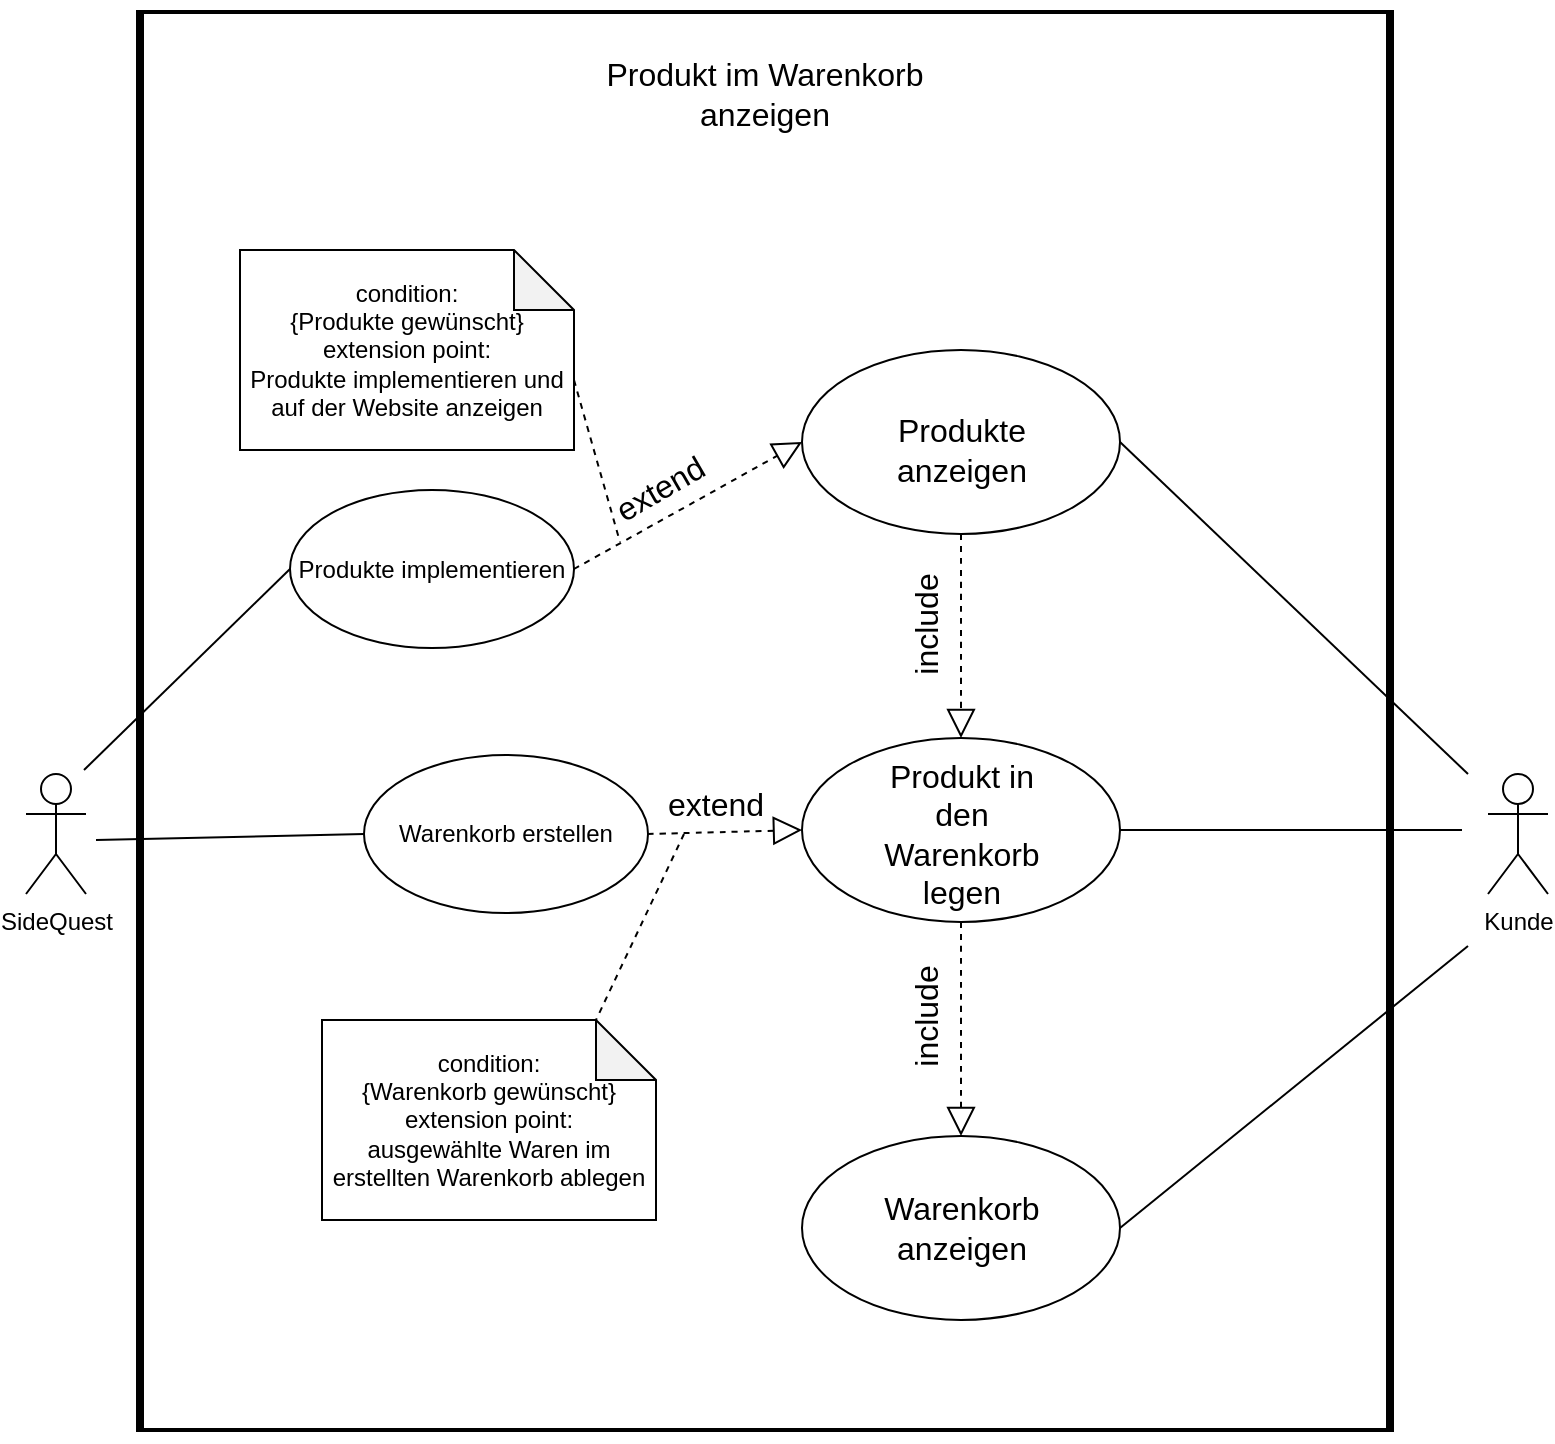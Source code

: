 <mxfile version="26.0.4">
  <diagram name="Seite-1" id="zuf_dPGModnFgWtieO7z">
    <mxGraphModel dx="1613" dy="786" grid="1" gridSize="10" guides="1" tooltips="1" connect="1" arrows="1" fold="1" page="1" pageScale="1" pageWidth="827" pageHeight="1169" math="0" shadow="0">
      <root>
        <mxCell id="0" />
        <mxCell id="1" parent="0" />
        <mxCell id="5_rf-vTCpsOYjvhEpoD2-1" value="Kunde" style="shape=umlActor;verticalLabelPosition=bottom;verticalAlign=top;html=1;" vertex="1" parent="1">
          <mxGeometry x="1131" y="656" width="30" height="60" as="geometry" />
        </mxCell>
        <mxCell id="5_rf-vTCpsOYjvhEpoD2-2" value="SideQuest&lt;div&gt;&lt;br&gt;&lt;/div&gt;" style="shape=umlActor;verticalLabelPosition=bottom;verticalAlign=top;html=1;" vertex="1" parent="1">
          <mxGeometry x="400" y="656" width="30" height="60" as="geometry" />
        </mxCell>
        <mxCell id="5_rf-vTCpsOYjvhEpoD2-3" value="Produkt im Warenkorb anzeigen" style="text;html=1;align=center;verticalAlign=middle;whiteSpace=wrap;rounded=0;fontSize=16;" vertex="1" parent="1">
          <mxGeometry x="670" y="301" width="199" height="30" as="geometry" />
        </mxCell>
        <mxCell id="5_rf-vTCpsOYjvhEpoD2-4" value="" style="ellipse;whiteSpace=wrap;html=1;" vertex="1" parent="1">
          <mxGeometry x="788" y="444" width="159" height="92" as="geometry" />
        </mxCell>
        <mxCell id="5_rf-vTCpsOYjvhEpoD2-5" value="Produkte anzeigen" style="text;html=1;align=center;verticalAlign=middle;whiteSpace=wrap;rounded=0;fontSize=16;" vertex="1" parent="1">
          <mxGeometry x="807.5" y="463" width="120" height="61" as="geometry" />
        </mxCell>
        <mxCell id="5_rf-vTCpsOYjvhEpoD2-6" value="" style="ellipse;whiteSpace=wrap;html=1;" vertex="1" parent="1">
          <mxGeometry x="788" y="638" width="159" height="92" as="geometry" />
        </mxCell>
        <mxCell id="5_rf-vTCpsOYjvhEpoD2-7" value="Produkt in den Warenkorb legen" style="text;html=1;align=center;verticalAlign=middle;whiteSpace=wrap;rounded=0;fontSize=16;" vertex="1" parent="1">
          <mxGeometry x="837.5" y="671" width="60" height="30" as="geometry" />
        </mxCell>
        <mxCell id="5_rf-vTCpsOYjvhEpoD2-8" value="" style="ellipse;whiteSpace=wrap;html=1;" vertex="1" parent="1">
          <mxGeometry x="788" y="837" width="159" height="92" as="geometry" />
        </mxCell>
        <mxCell id="5_rf-vTCpsOYjvhEpoD2-9" value="Warenkorb anzeigen" style="text;html=1;align=center;verticalAlign=middle;whiteSpace=wrap;rounded=0;fontSize=16;" vertex="1" parent="1">
          <mxGeometry x="837.5" y="868" width="60" height="30" as="geometry" />
        </mxCell>
        <mxCell id="5_rf-vTCpsOYjvhEpoD2-10" value="" style="endArrow=block;dashed=1;endFill=0;endSize=12;html=1;rounded=0;fontSize=12;curved=1;exitX=0.5;exitY=1;exitDx=0;exitDy=0;entryX=0.5;entryY=0;entryDx=0;entryDy=0;" edge="1" parent="1" source="5_rf-vTCpsOYjvhEpoD2-4" target="5_rf-vTCpsOYjvhEpoD2-6">
          <mxGeometry width="160" relative="1" as="geometry">
            <mxPoint x="942" y="755" as="sourcePoint" />
            <mxPoint x="942" y="872" as="targetPoint" />
          </mxGeometry>
        </mxCell>
        <mxCell id="5_rf-vTCpsOYjvhEpoD2-11" value="" style="endArrow=none;html=1;rounded=0;fontSize=12;startSize=8;endSize=8;curved=1;exitX=1;exitY=0.5;exitDx=0;exitDy=0;" edge="1" parent="1" source="5_rf-vTCpsOYjvhEpoD2-4">
          <mxGeometry width="50" height="50" relative="1" as="geometry">
            <mxPoint x="942" y="613" as="sourcePoint" />
            <mxPoint x="1121" y="656" as="targetPoint" />
          </mxGeometry>
        </mxCell>
        <mxCell id="5_rf-vTCpsOYjvhEpoD2-12" value="" style="endArrow=none;html=1;rounded=0;fontSize=12;startSize=8;endSize=8;curved=1;entryX=0;entryY=0.5;entryDx=0;entryDy=0;" edge="1" parent="1" target="5_rf-vTCpsOYjvhEpoD2-17">
          <mxGeometry width="50" height="50" relative="1" as="geometry">
            <mxPoint x="429" y="654" as="sourcePoint" />
            <mxPoint x="495" y="562" as="targetPoint" />
          </mxGeometry>
        </mxCell>
        <mxCell id="5_rf-vTCpsOYjvhEpoD2-13" value="" style="endArrow=none;html=1;rounded=0;fontSize=12;startSize=8;endSize=8;curved=1;exitX=1;exitY=0.5;exitDx=0;exitDy=0;" edge="1" parent="1" source="5_rf-vTCpsOYjvhEpoD2-6">
          <mxGeometry width="50" height="50" relative="1" as="geometry">
            <mxPoint x="967" y="823" as="sourcePoint" />
            <mxPoint x="1118" y="684" as="targetPoint" />
          </mxGeometry>
        </mxCell>
        <mxCell id="5_rf-vTCpsOYjvhEpoD2-14" value="extend" style="text;html=1;align=center;verticalAlign=middle;whiteSpace=wrap;rounded=0;fontSize=16;rotation=0;" vertex="1" parent="1">
          <mxGeometry x="715" y="656" width="60" height="30" as="geometry" />
        </mxCell>
        <mxCell id="5_rf-vTCpsOYjvhEpoD2-15" value="" style="endArrow=block;dashed=1;endFill=0;endSize=12;html=1;rounded=0;fontSize=12;curved=1;exitX=0.5;exitY=1;exitDx=0;exitDy=0;entryX=0.5;entryY=0;entryDx=0;entryDy=0;" edge="1" parent="1" source="5_rf-vTCpsOYjvhEpoD2-6" target="5_rf-vTCpsOYjvhEpoD2-8">
          <mxGeometry width="160" relative="1" as="geometry">
            <mxPoint x="917" y="735" as="sourcePoint" />
            <mxPoint x="917" y="837" as="targetPoint" />
          </mxGeometry>
        </mxCell>
        <mxCell id="5_rf-vTCpsOYjvhEpoD2-16" value="extend" style="text;html=1;align=center;verticalAlign=middle;whiteSpace=wrap;rounded=0;fontSize=16;rotation=-30;" vertex="1" parent="1">
          <mxGeometry x="687" y="498" width="60" height="30" as="geometry" />
        </mxCell>
        <mxCell id="5_rf-vTCpsOYjvhEpoD2-17" value="Produkte implementieren" style="ellipse;whiteSpace=wrap;html=1;" vertex="1" parent="1">
          <mxGeometry x="532" y="514" width="142" height="79" as="geometry" />
        </mxCell>
        <mxCell id="5_rf-vTCpsOYjvhEpoD2-18" value="" style="endArrow=block;dashed=1;endFill=0;endSize=12;html=1;rounded=0;fontSize=12;curved=1;entryX=0;entryY=0.5;entryDx=0;entryDy=0;exitX=1;exitY=0.5;exitDx=0;exitDy=0;" edge="1" parent="1" source="5_rf-vTCpsOYjvhEpoD2-17" target="5_rf-vTCpsOYjvhEpoD2-4">
          <mxGeometry width="160" relative="1" as="geometry">
            <mxPoint x="647.5" y="631" as="sourcePoint" />
            <mxPoint x="807.5" y="631" as="targetPoint" />
          </mxGeometry>
        </mxCell>
        <mxCell id="5_rf-vTCpsOYjvhEpoD2-19" value="include" style="text;html=1;align=center;verticalAlign=middle;whiteSpace=wrap;rounded=0;fontSize=16;rotation=-90;" vertex="1" parent="1">
          <mxGeometry x="820" y="762" width="60" height="30" as="geometry" />
        </mxCell>
        <mxCell id="5_rf-vTCpsOYjvhEpoD2-20" value="Warenkorb erstellen" style="ellipse;whiteSpace=wrap;html=1;" vertex="1" parent="1">
          <mxGeometry x="569" y="646.5" width="142" height="79" as="geometry" />
        </mxCell>
        <mxCell id="5_rf-vTCpsOYjvhEpoD2-21" value="" style="endArrow=block;dashed=1;endFill=0;endSize=12;html=1;rounded=0;fontSize=12;curved=1;entryX=0;entryY=0.5;entryDx=0;entryDy=0;exitX=1;exitY=0.5;exitDx=0;exitDy=0;" edge="1" parent="1" source="5_rf-vTCpsOYjvhEpoD2-20" target="5_rf-vTCpsOYjvhEpoD2-6">
          <mxGeometry width="160" relative="1" as="geometry">
            <mxPoint x="684" y="564" as="sourcePoint" />
            <mxPoint x="798" y="500" as="targetPoint" />
          </mxGeometry>
        </mxCell>
        <mxCell id="5_rf-vTCpsOYjvhEpoD2-22" value="include" style="text;html=1;align=center;verticalAlign=middle;whiteSpace=wrap;rounded=0;fontSize=16;rotation=-90;" vertex="1" parent="1">
          <mxGeometry x="820" y="566" width="60" height="30" as="geometry" />
        </mxCell>
        <mxCell id="5_rf-vTCpsOYjvhEpoD2-23" value="" style="endArrow=none;html=1;rounded=0;fontSize=12;startSize=8;endSize=8;curved=1;entryX=0;entryY=0.5;entryDx=0;entryDy=0;" edge="1" parent="1" target="5_rf-vTCpsOYjvhEpoD2-20">
          <mxGeometry width="50" height="50" relative="1" as="geometry">
            <mxPoint x="435" y="689" as="sourcePoint" />
            <mxPoint x="542" y="564" as="targetPoint" />
          </mxGeometry>
        </mxCell>
        <mxCell id="5_rf-vTCpsOYjvhEpoD2-24" value="condition:&lt;div&gt;{Produkte gewünscht}&lt;/div&gt;&lt;div&gt;extension point:&lt;/div&gt;&lt;div&gt;Produkte implementieren und auf der Website anzeigen&lt;/div&gt;" style="shape=note;whiteSpace=wrap;html=1;backgroundOutline=1;darkOpacity=0.05;" vertex="1" parent="1">
          <mxGeometry x="507" y="394" width="167" height="100" as="geometry" />
        </mxCell>
        <mxCell id="5_rf-vTCpsOYjvhEpoD2-25" value="" style="endArrow=none;dashed=1;html=1;rounded=0;fontSize=12;startSize=8;endSize=8;curved=1;exitX=0;exitY=0;exitDx=167;exitDy=65;exitPerimeter=0;" edge="1" parent="1" source="5_rf-vTCpsOYjvhEpoD2-24">
          <mxGeometry width="50" height="50" relative="1" as="geometry">
            <mxPoint x="726.482" y="559" as="sourcePoint" />
            <mxPoint x="697" y="540" as="targetPoint" />
          </mxGeometry>
        </mxCell>
        <mxCell id="5_rf-vTCpsOYjvhEpoD2-26" value="condition:&lt;div&gt;{Warenkorb gewünscht}&lt;/div&gt;&lt;div&gt;extension point:&lt;/div&gt;&lt;div&gt;ausgewählte Waren im erstellten Warenkorb ablegen&lt;/div&gt;" style="shape=note;whiteSpace=wrap;html=1;backgroundOutline=1;darkOpacity=0.05;" vertex="1" parent="1">
          <mxGeometry x="548" y="779" width="167" height="100" as="geometry" />
        </mxCell>
        <mxCell id="5_rf-vTCpsOYjvhEpoD2-27" value="" style="endArrow=none;dashed=1;html=1;rounded=0;fontSize=12;startSize=8;endSize=8;curved=1;exitX=0;exitY=0;exitDx=167;exitDy=65;exitPerimeter=0;entryX=0;entryY=0;entryDx=137;entryDy=0;entryPerimeter=0;" edge="1" parent="1" target="5_rf-vTCpsOYjvhEpoD2-26">
          <mxGeometry width="50" height="50" relative="1" as="geometry">
            <mxPoint x="729" y="686" as="sourcePoint" />
            <mxPoint x="752" y="767" as="targetPoint" />
          </mxGeometry>
        </mxCell>
        <mxCell id="5_rf-vTCpsOYjvhEpoD2-28" value="" style="endArrow=none;html=1;rounded=0;fontSize=12;startSize=8;endSize=8;curved=1;exitX=1;exitY=0.5;exitDx=0;exitDy=0;" edge="1" parent="1" source="5_rf-vTCpsOYjvhEpoD2-8">
          <mxGeometry width="50" height="50" relative="1" as="geometry">
            <mxPoint x="960" y="748" as="sourcePoint" />
            <mxPoint x="1121" y="742" as="targetPoint" />
          </mxGeometry>
        </mxCell>
        <mxCell id="5_rf-vTCpsOYjvhEpoD2-29" value="" style="line;strokeWidth=2;html=1;" vertex="1" parent="1">
          <mxGeometry x="455" y="270" width="629" height="10" as="geometry" />
        </mxCell>
        <mxCell id="5_rf-vTCpsOYjvhEpoD2-30" value="" style="line;strokeWidth=4;direction=south;html=1;perimeter=backbonePerimeter;points=[];outlineConnect=0;" vertex="1" parent="1">
          <mxGeometry x="452" y="274" width="10" height="711" as="geometry" />
        </mxCell>
        <mxCell id="5_rf-vTCpsOYjvhEpoD2-31" value="" style="line;strokeWidth=2;html=1;" vertex="1" parent="1">
          <mxGeometry x="456" y="979" width="628" height="10" as="geometry" />
        </mxCell>
        <mxCell id="5_rf-vTCpsOYjvhEpoD2-32" value="" style="line;strokeWidth=4;direction=south;html=1;perimeter=backbonePerimeter;points=[];outlineConnect=0;" vertex="1" parent="1">
          <mxGeometry x="1077" y="274" width="10" height="710" as="geometry" />
        </mxCell>
      </root>
    </mxGraphModel>
  </diagram>
</mxfile>
